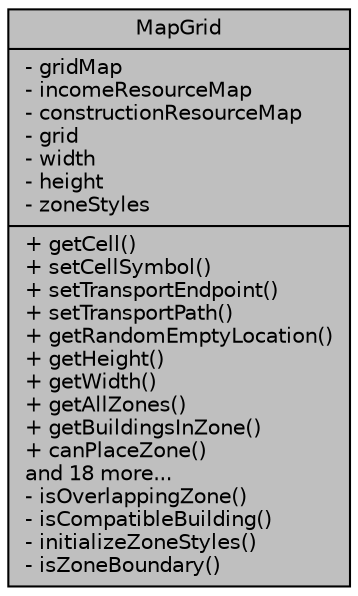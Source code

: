 digraph "MapGrid"
{
 // LATEX_PDF_SIZE
  edge [fontname="Helvetica",fontsize="10",labelfontname="Helvetica",labelfontsize="10"];
  node [fontname="Helvetica",fontsize="10",shape=record];
  Node1 [label="{MapGrid\n|- gridMap\l- incomeResourceMap\l- constructionResourceMap\l- grid\l- width\l- height\l- zoneStyles\l|+ getCell()\l+ setCellSymbol()\l+ setTransportEndpoint()\l+ setTransportPath()\l+ getRandomEmptyLocation()\l+ getHeight()\l+ getWidth()\l+ getAllZones()\l+ getBuildingsInZone()\l+ canPlaceZone()\land 18 more...\l- isOverlappingZone()\l- isCompatibleBuilding()\l- initializeZoneStyles()\l- isZoneBoundary()\l}",height=0.2,width=0.4,color="black", fillcolor="grey75", style="filled", fontcolor="black",tooltip=" "];
}
